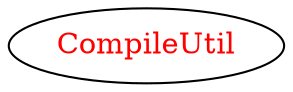 digraph dependencyGraph {
 concentrate=true;
 ranksep="2.0";
 rankdir="LR"; 
 splines="ortho";
"CompileUtil" [fontcolor="red"];
}